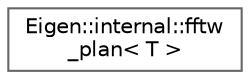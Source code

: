 digraph "类继承关系图"
{
 // LATEX_PDF_SIZE
  bgcolor="transparent";
  edge [fontname=Helvetica,fontsize=10,labelfontname=Helvetica,labelfontsize=10];
  node [fontname=Helvetica,fontsize=10,shape=box,height=0.2,width=0.4];
  rankdir="LR";
  Node0 [id="Node000000",label="Eigen::internal::fftw\l_plan\< T \>",height=0.2,width=0.4,color="grey40", fillcolor="white", style="filled",URL="$struct_eigen_1_1internal_1_1fftw__plan.html",tooltip=" "];
}
